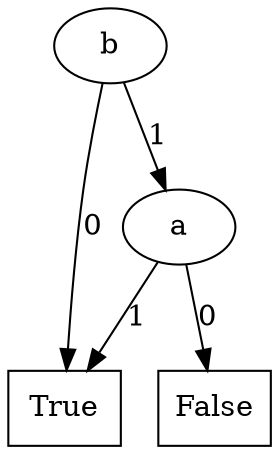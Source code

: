 digraph BDD {
node[shape=oval];
3[label="b"];
node[shape=rectangle];
1[label=True];
node[shape=oval];

3->1[label=0];
2[label="a"];
node[shape=rectangle];
0[label=False];
node[shape=oval];

2->0[label=0];
node[shape=rectangle];
1[label=True];
node[shape=oval];

2->1[label=1];

3->2[label=1];

}

